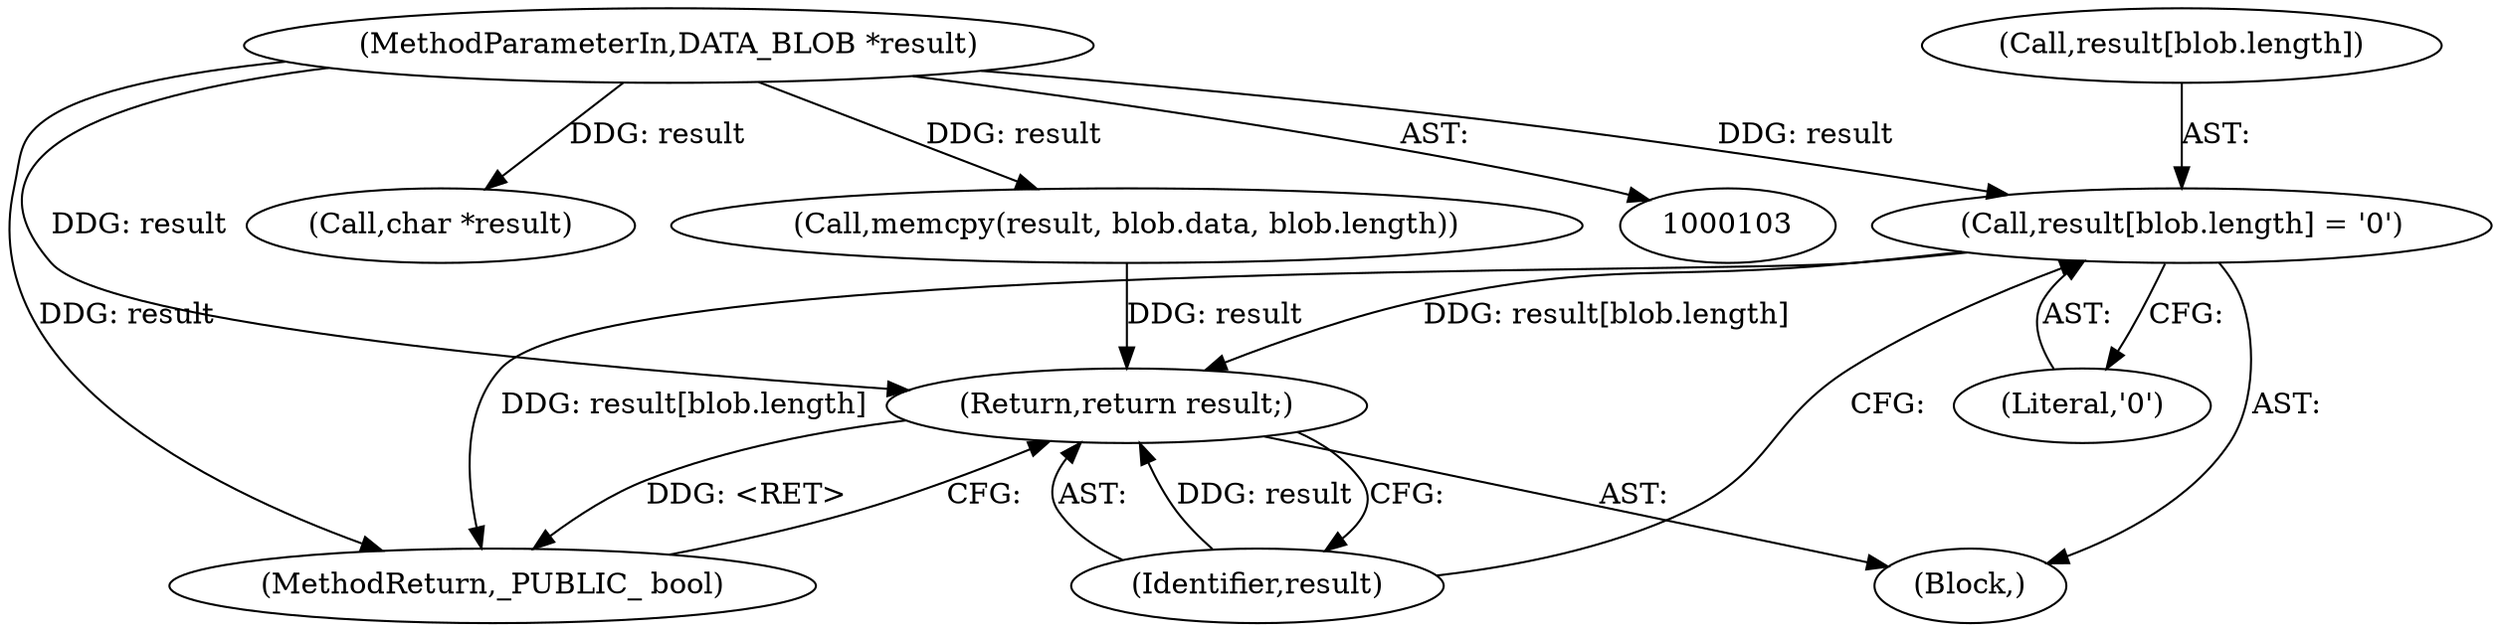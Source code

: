 digraph "0_samba_530d50a1abdcdf4d1775652d4c456c1274d83d8d@array" {
"1001687" [label="(Call,result[blob.length] = '\0')"];
"1000105" [label="(MethodParameterIn,DATA_BLOB *result)"];
"1001694" [label="(Return,return result;)"];
"1001687" [label="(Call,result[blob.length] = '\0')"];
"1001696" [label="(MethodReturn,_PUBLIC_ bool)"];
"1001695" [label="(Identifier,result)"];
"1001668" [label="(Call,char *result)"];
"1001694" [label="(Return,return result;)"];
"1001688" [label="(Call,result[blob.length])"];
"1001679" [label="(Call,memcpy(result, blob.data, blob.length))"];
"1000105" [label="(MethodParameterIn,DATA_BLOB *result)"];
"1001693" [label="(Literal,'\0')"];
"1000107" [label="(Block,)"];
"1001687" -> "1000107"  [label="AST: "];
"1001687" -> "1001693"  [label="CFG: "];
"1001688" -> "1001687"  [label="AST: "];
"1001693" -> "1001687"  [label="AST: "];
"1001695" -> "1001687"  [label="CFG: "];
"1001687" -> "1001696"  [label="DDG: result[blob.length]"];
"1000105" -> "1001687"  [label="DDG: result"];
"1001687" -> "1001694"  [label="DDG: result[blob.length]"];
"1000105" -> "1000103"  [label="AST: "];
"1000105" -> "1001696"  [label="DDG: result"];
"1000105" -> "1001668"  [label="DDG: result"];
"1000105" -> "1001679"  [label="DDG: result"];
"1000105" -> "1001694"  [label="DDG: result"];
"1001694" -> "1000107"  [label="AST: "];
"1001694" -> "1001695"  [label="CFG: "];
"1001695" -> "1001694"  [label="AST: "];
"1001696" -> "1001694"  [label="CFG: "];
"1001694" -> "1001696"  [label="DDG: <RET>"];
"1001695" -> "1001694"  [label="DDG: result"];
"1001679" -> "1001694"  [label="DDG: result"];
}
